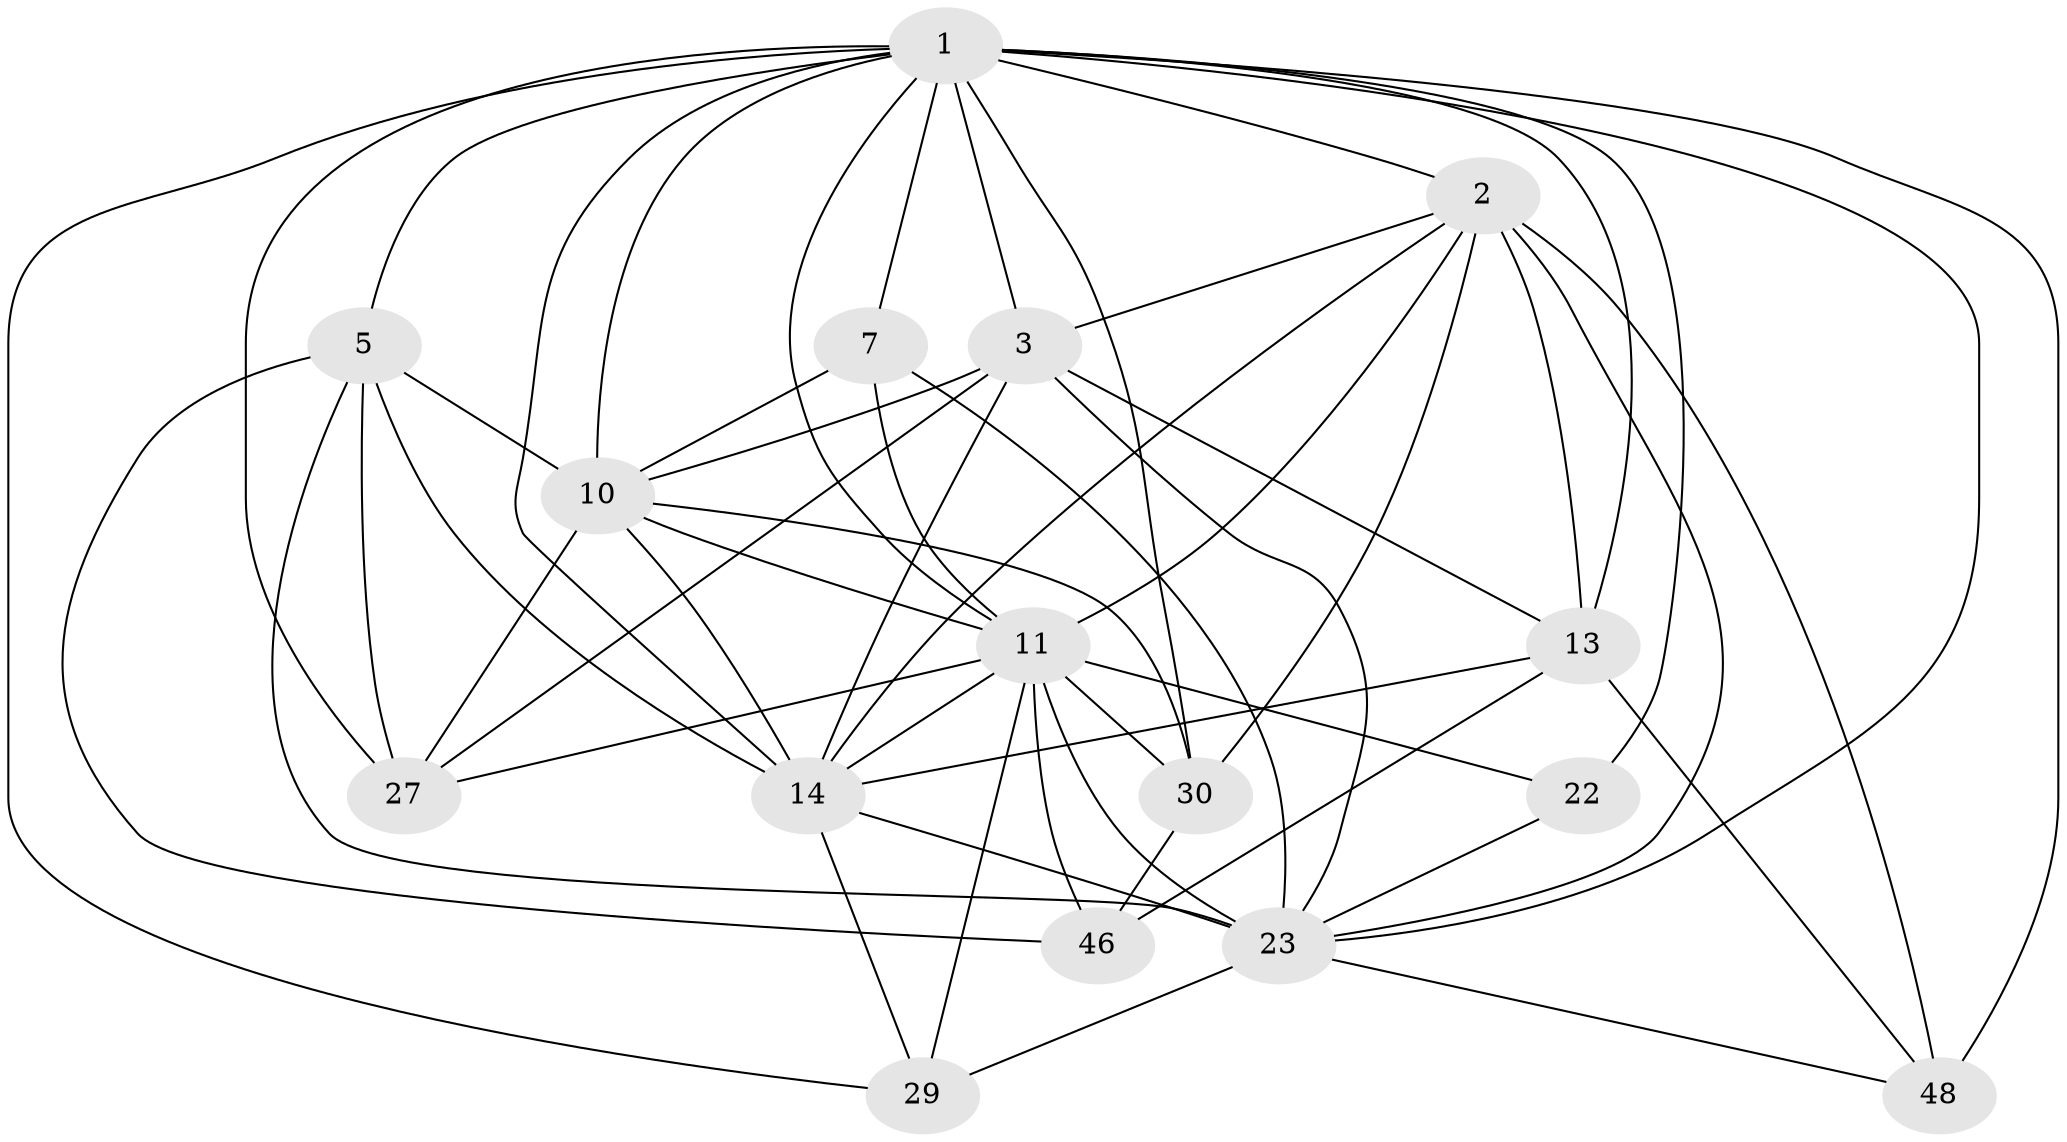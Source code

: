 // original degree distribution, {4: 1.0}
// Generated by graph-tools (version 1.1) at 2025/20/03/04/25 18:20:28]
// undirected, 16 vertices, 54 edges
graph export_dot {
graph [start="1"]
  node [color=gray90,style=filled];
  1 [super="+42+6+15"];
  2 [super="+12+18"];
  3 [super="+4+9"];
  5 [super="+35+47"];
  7 [super="+37"];
  10 [super="+21+17"];
  11 [super="+19+28+25"];
  13 [super="+16"];
  14 [super="+20+26"];
  22;
  23 [super="+39+32"];
  27 [super="+41"];
  29 [super="+33"];
  30 [super="+36"];
  46;
  48;
  1 -- 29;
  1 -- 22;
  1 -- 23;
  1 -- 48;
  1 -- 5 [weight=2];
  1 -- 7;
  1 -- 30 [weight=2];
  1 -- 2;
  1 -- 10;
  1 -- 11;
  1 -- 13;
  1 -- 14;
  1 -- 27 [weight=2];
  1 -- 3 [weight=2];
  2 -- 14;
  2 -- 23;
  2 -- 11;
  2 -- 48;
  2 -- 13;
  2 -- 30;
  2 -- 3;
  3 -- 27;
  3 -- 13;
  3 -- 10;
  3 -- 23;
  3 -- 14;
  5 -- 14;
  5 -- 23 [weight=2];
  5 -- 10;
  5 -- 27;
  5 -- 46;
  7 -- 11 [weight=3];
  7 -- 10;
  7 -- 23;
  10 -- 30;
  10 -- 27;
  10 -- 14;
  10 -- 11;
  11 -- 14;
  11 -- 23;
  11 -- 22 [weight=2];
  11 -- 46;
  11 -- 27;
  11 -- 29 [weight=3];
  11 -- 30;
  13 -- 14;
  13 -- 48;
  13 -- 46;
  14 -- 23 [weight=2];
  14 -- 29;
  22 -- 23;
  23 -- 48;
  23 -- 29;
  30 -- 46;
}
